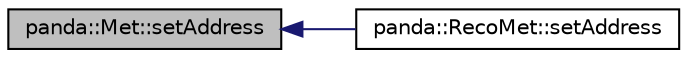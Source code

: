 digraph "panda::Met::setAddress"
{
 // INTERACTIVE_SVG=YES
  edge [fontname="Helvetica",fontsize="10",labelfontname="Helvetica",labelfontsize="10"];
  node [fontname="Helvetica",fontsize="10",shape=record];
  rankdir="LR";
  Node1 [label="panda::Met::setAddress",height=0.2,width=0.4,color="black", fillcolor="grey75", style="filled" fontcolor="black"];
  Node1 -> Node2 [dir="back",color="midnightblue",fontsize="10",style="solid"];
  Node2 [label="panda::RecoMet::setAddress",height=0.2,width=0.4,color="black", fillcolor="white", style="filled",URL="$classpanda_1_1RecoMet.html#a09b18e4ca48c7c4aad137b8d01ef78c7",tooltip="Set address for the branches to the variables of this object. "];
}
